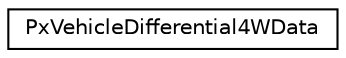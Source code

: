 digraph "Graphical Class Hierarchy"
{
  edge [fontname="Helvetica",fontsize="10",labelfontname="Helvetica",labelfontsize="10"];
  node [fontname="Helvetica",fontsize="10",shape=record];
  rankdir="LR";
  Node0 [label="PxVehicleDifferential4WData",height=0.2,width=0.4,color="black", fillcolor="white", style="filled",URL="$classPxVehicleDifferential4WData.html"];
}
